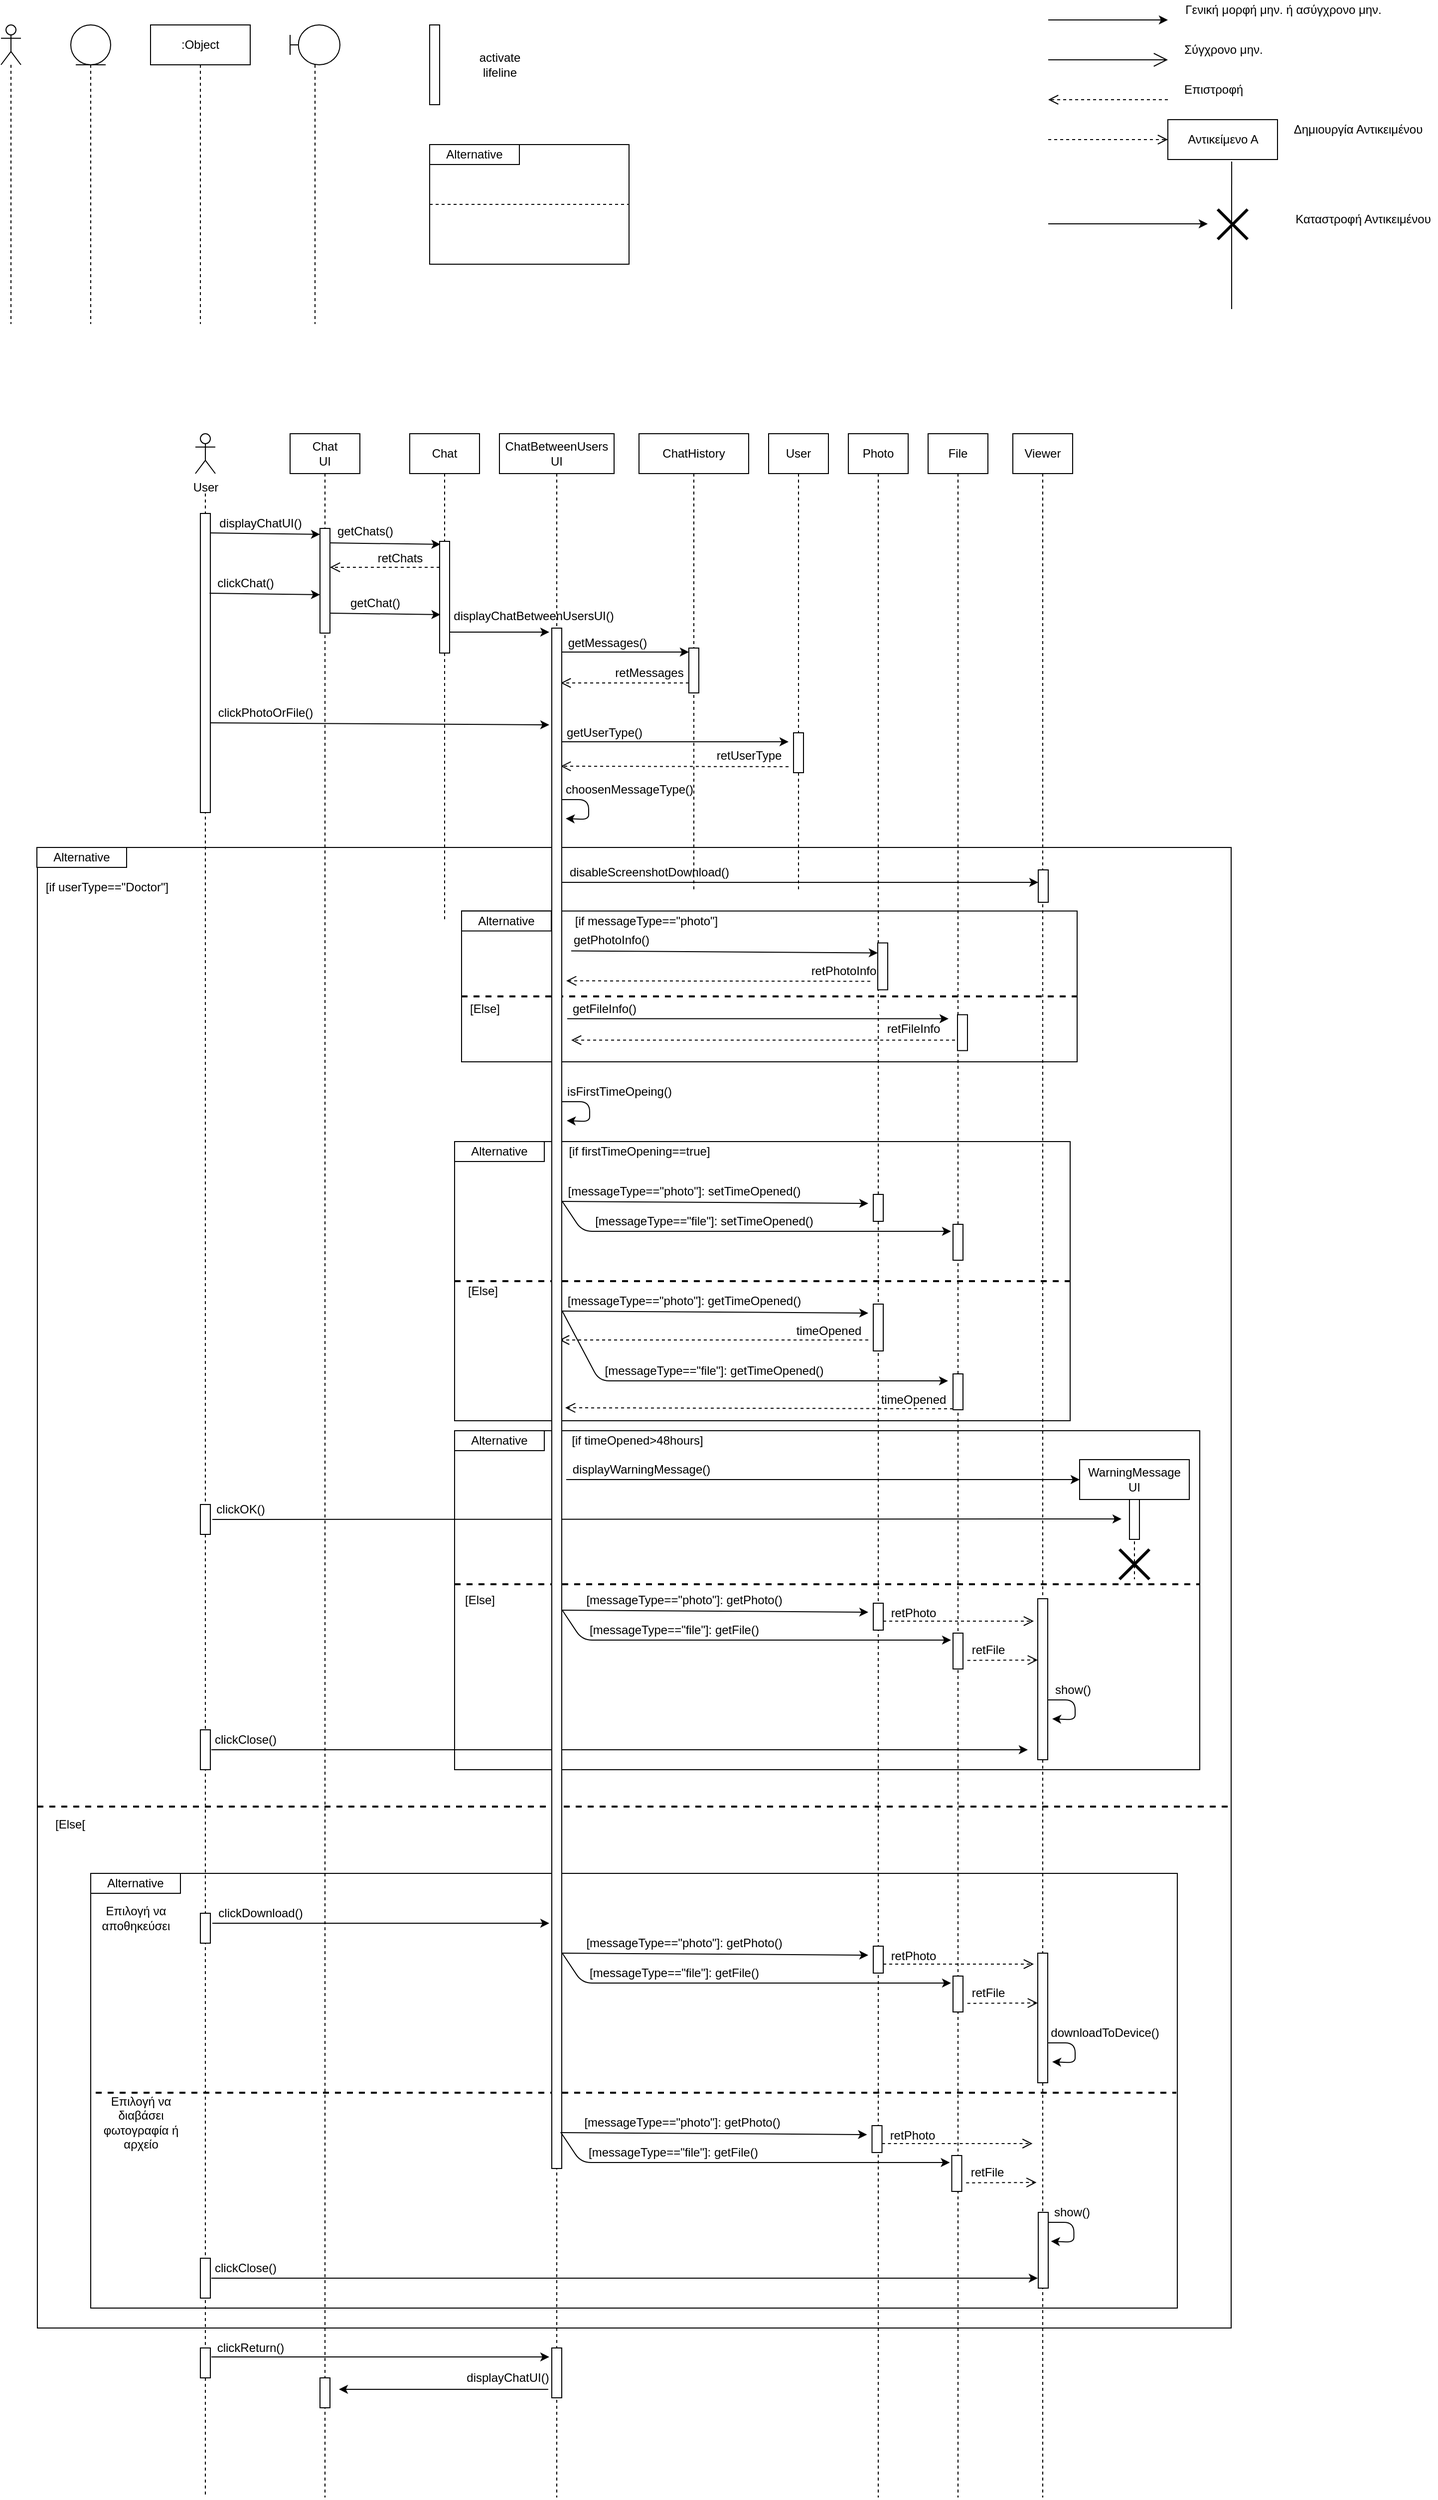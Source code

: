 <mxfile version="14.7.0" type="device"><diagram id="oEIhFgNjH7KnF-jAzQZn" name="Page-1"><mxGraphModel dx="2310" dy="829" grid="1" gridSize="10" guides="1" tooltips="1" connect="1" arrows="1" fold="1" page="1" pageScale="1" pageWidth="827" pageHeight="1169" math="0" shadow="0"><root><mxCell id="0"/><mxCell id="1" parent="0"/><mxCell id="8OhiJWUZWZIE6-vls2p4-146" value="" style="rounded=0;whiteSpace=wrap;html=1;" vertex="1" parent="1"><mxGeometry x="-23.5" y="865" width="1197.5" height="1485" as="geometry"/></mxCell><mxCell id="8OhiJWUZWZIE6-vls2p4-183" value="" style="rounded=0;whiteSpace=wrap;html=1;" vertex="1" parent="1"><mxGeometry x="30" y="1894" width="1090" height="436" as="geometry"/></mxCell><mxCell id="8OhiJWUZWZIE6-vls2p4-184" value="Alternative" style="rounded=0;whiteSpace=wrap;html=1;" vertex="1" parent="1"><mxGeometry x="30" y="1894" width="90" height="20" as="geometry"/></mxCell><mxCell id="8OhiJWUZWZIE6-vls2p4-185" value="" style="endArrow=none;dashed=1;html=1;exitX=0;exitY=0.5;exitDx=0;exitDy=0;strokeWidth=2;" edge="1" parent="1"><mxGeometry width="50" height="50" relative="1" as="geometry"><mxPoint x="35" y="2114" as="sourcePoint"/><mxPoint x="1119" y="2114" as="targetPoint"/></mxGeometry></mxCell><mxCell id="8OhiJWUZWZIE6-vls2p4-147" value="Alternative" style="rounded=0;whiteSpace=wrap;html=1;" vertex="1" parent="1"><mxGeometry x="-24" y="865" width="90" height="20" as="geometry"/></mxCell><mxCell id="8OhiJWUZWZIE6-vls2p4-148" value="" style="endArrow=none;dashed=1;html=1;exitX=0;exitY=0.5;exitDx=0;exitDy=0;entryX=1;entryY=0.5;entryDx=0;entryDy=0;strokeWidth=2;" edge="1" parent="1"><mxGeometry width="50" height="50" relative="1" as="geometry"><mxPoint x="-23.5" y="1827" as="sourcePoint"/><mxPoint x="1174" y="1827" as="targetPoint"/></mxGeometry></mxCell><mxCell id="8OhiJWUZWZIE6-vls2p4-108" value="" style="rounded=0;whiteSpace=wrap;html=1;" vertex="1" parent="1"><mxGeometry x="395" y="1450" width="747.5" height="340" as="geometry"/></mxCell><mxCell id="8OhiJWUZWZIE6-vls2p4-109" value="Alternative" style="rounded=0;whiteSpace=wrap;html=1;" vertex="1" parent="1"><mxGeometry x="395" y="1450" width="90" height="20" as="geometry"/></mxCell><mxCell id="8OhiJWUZWZIE6-vls2p4-110" value="" style="endArrow=none;dashed=1;html=1;exitX=0;exitY=0.5;exitDx=0;exitDy=0;entryX=1;entryY=0.5;entryDx=0;entryDy=0;strokeWidth=2;" edge="1" parent="1"><mxGeometry width="50" height="50" relative="1" as="geometry"><mxPoint x="395" y="1604" as="sourcePoint"/><mxPoint x="1142.5" y="1604" as="targetPoint"/></mxGeometry></mxCell><mxCell id="8OhiJWUZWZIE6-vls2p4-83" value="" style="rounded=0;whiteSpace=wrap;html=1;" vertex="1" parent="1"><mxGeometry x="395" y="1160" width="617.5" height="280" as="geometry"/></mxCell><mxCell id="8OhiJWUZWZIE6-vls2p4-84" value="Alternative" style="rounded=0;whiteSpace=wrap;html=1;" vertex="1" parent="1"><mxGeometry x="395" y="1160" width="90" height="20" as="geometry"/></mxCell><mxCell id="8OhiJWUZWZIE6-vls2p4-85" value="" style="endArrow=none;dashed=1;html=1;exitX=0;exitY=0.5;exitDx=0;exitDy=0;entryX=1;entryY=0.5;entryDx=0;entryDy=0;strokeWidth=2;" edge="1" parent="1" source="8OhiJWUZWZIE6-vls2p4-83" target="8OhiJWUZWZIE6-vls2p4-83"><mxGeometry width="50" height="50" relative="1" as="geometry"><mxPoint x="305" y="1200" as="sourcePoint"/><mxPoint x="355" y="1150" as="targetPoint"/></mxGeometry></mxCell><mxCell id="8OhiJWUZWZIE6-vls2p4-60" value="" style="rounded=0;whiteSpace=wrap;html=1;" vertex="1" parent="1"><mxGeometry x="402" y="928.75" width="617.5" height="151.25" as="geometry"/></mxCell><mxCell id="8OhiJWUZWZIE6-vls2p4-61" value="Alternative" style="rounded=0;whiteSpace=wrap;html=1;" vertex="1" parent="1"><mxGeometry x="402" y="928.75" width="90" height="20" as="geometry"/></mxCell><mxCell id="LCN4esUDgM0RxM2IpIkA-10" value="" style="endArrow=classic;html=1;" parent="1" edge="1"><mxGeometry width="50" height="50" relative="1" as="geometry"><mxPoint x="990.5" y="35" as="sourcePoint"/><mxPoint x="1110.5" y="35" as="targetPoint"/></mxGeometry></mxCell><mxCell id="LCN4esUDgM0RxM2IpIkA-11" value="Γενική μορφή μην. ή ασύγχρονο μην." style="text;html=1;align=center;verticalAlign=middle;resizable=0;points=[];autosize=1;strokeColor=none;" parent="1" vertex="1"><mxGeometry x="1120.5" y="15" width="210" height="20" as="geometry"/></mxCell><mxCell id="LCN4esUDgM0RxM2IpIkA-12" value="" style="endArrow=open;endFill=1;endSize=12;html=1;" parent="1" edge="1"><mxGeometry width="160" relative="1" as="geometry"><mxPoint x="990.5" y="75" as="sourcePoint"/><mxPoint x="1110.5" y="75" as="targetPoint"/></mxGeometry></mxCell><mxCell id="LCN4esUDgM0RxM2IpIkA-13" value="Σύγχρονο μην." style="text;html=1;align=center;verticalAlign=middle;resizable=0;points=[];autosize=1;strokeColor=none;" parent="1" vertex="1"><mxGeometry x="1120.5" y="55" width="90" height="20" as="geometry"/></mxCell><mxCell id="LCN4esUDgM0RxM2IpIkA-15" value="" style="html=1;verticalAlign=bottom;endArrow=open;dashed=1;endSize=8;" parent="1" edge="1"><mxGeometry relative="1" as="geometry"><mxPoint x="1110.5" y="115" as="sourcePoint"/><mxPoint x="990.5" y="115" as="targetPoint"/></mxGeometry></mxCell><mxCell id="LCN4esUDgM0RxM2IpIkA-16" value="Επιστροφή" style="text;html=1;align=center;verticalAlign=middle;resizable=0;points=[];autosize=1;strokeColor=none;" parent="1" vertex="1"><mxGeometry x="1120.5" y="95" width="70" height="20" as="geometry"/></mxCell><mxCell id="LCN4esUDgM0RxM2IpIkA-17" value="" style="html=1;verticalAlign=bottom;endArrow=open;dashed=1;endSize=8;" parent="1" edge="1"><mxGeometry relative="1" as="geometry"><mxPoint x="990.5" y="155" as="sourcePoint"/><mxPoint x="1110.5" y="155" as="targetPoint"/></mxGeometry></mxCell><mxCell id="LCN4esUDgM0RxM2IpIkA-18" value="Αντικείμενο Α" style="rounded=0;whiteSpace=wrap;html=1;" parent="1" vertex="1"><mxGeometry x="1110.5" y="135" width="110" height="40" as="geometry"/></mxCell><mxCell id="LCN4esUDgM0RxM2IpIkA-19" value="Δημιουργία Αντικειμένου" style="text;html=1;align=center;verticalAlign=middle;resizable=0;points=[];autosize=1;strokeColor=none;" parent="1" vertex="1"><mxGeometry x="1230.5" y="135" width="140" height="20" as="geometry"/></mxCell><mxCell id="LCN4esUDgM0RxM2IpIkA-20" value=":Object" style="shape=umlLifeline;perimeter=lifelinePerimeter;whiteSpace=wrap;html=1;container=1;collapsible=0;recursiveResize=0;outlineConnect=0;" parent="1" vertex="1"><mxGeometry x="90" y="40" width="100" height="300" as="geometry"/></mxCell><mxCell id="LCN4esUDgM0RxM2IpIkA-25" value="" style="shape=umlLifeline;participant=umlActor;perimeter=lifelinePerimeter;whiteSpace=wrap;html=1;container=1;collapsible=0;recursiveResize=0;verticalAlign=top;spacingTop=36;outlineConnect=0;" parent="1" vertex="1"><mxGeometry x="-60" y="40" width="20" height="300" as="geometry"/></mxCell><mxCell id="LCN4esUDgM0RxM2IpIkA-26" value="" style="shape=umlLifeline;participant=umlEntity;perimeter=lifelinePerimeter;whiteSpace=wrap;html=1;container=1;collapsible=0;recursiveResize=0;verticalAlign=top;spacingTop=36;outlineConnect=0;" parent="1" vertex="1"><mxGeometry x="10" y="40" width="40" height="300" as="geometry"/></mxCell><mxCell id="LCN4esUDgM0RxM2IpIkA-27" value="" style="shape=umlLifeline;participant=umlBoundary;perimeter=lifelinePerimeter;whiteSpace=wrap;html=1;container=1;collapsible=0;recursiveResize=0;verticalAlign=top;spacingTop=36;outlineConnect=0;" parent="1" vertex="1"><mxGeometry x="230" y="40" width="50" height="300" as="geometry"/></mxCell><mxCell id="LCN4esUDgM0RxM2IpIkA-28" value="" style="html=1;points=[];perimeter=orthogonalPerimeter;" parent="1" vertex="1"><mxGeometry x="370" y="40" width="10" height="80" as="geometry"/></mxCell><mxCell id="LCN4esUDgM0RxM2IpIkA-29" value="activate&lt;br&gt;lifeline" style="text;html=1;align=center;verticalAlign=middle;resizable=0;points=[];autosize=1;strokeColor=none;" parent="1" vertex="1"><mxGeometry x="410" y="65" width="60" height="30" as="geometry"/></mxCell><mxCell id="LCN4esUDgM0RxM2IpIkA-30" value="" style="shape=umlDestroy;whiteSpace=wrap;html=1;strokeWidth=3;" parent="1" vertex="1"><mxGeometry x="1160.5" y="225" width="30" height="30" as="geometry"/></mxCell><mxCell id="LCN4esUDgM0RxM2IpIkA-31" value="" style="endArrow=classic;html=1;" parent="1" edge="1"><mxGeometry width="50" height="50" relative="1" as="geometry"><mxPoint x="990.5" y="239.5" as="sourcePoint"/><mxPoint x="1150.5" y="239.5" as="targetPoint"/></mxGeometry></mxCell><mxCell id="LCN4esUDgM0RxM2IpIkA-32" value="" style="endArrow=none;html=1;exitX=0.582;exitY=1.05;exitDx=0;exitDy=0;exitPerimeter=0;" parent="1" source="LCN4esUDgM0RxM2IpIkA-18" edge="1"><mxGeometry width="50" height="50" relative="1" as="geometry"><mxPoint x="1300.5" y="105" as="sourcePoint"/><mxPoint x="1174.5" y="325" as="targetPoint"/></mxGeometry></mxCell><mxCell id="LCN4esUDgM0RxM2IpIkA-33" value="Καταστροφή Αντικειμένου" style="text;html=1;align=center;verticalAlign=middle;resizable=0;points=[];autosize=1;strokeColor=none;" parent="1" vertex="1"><mxGeometry x="1230.5" y="225" width="150" height="20" as="geometry"/></mxCell><mxCell id="LCN4esUDgM0RxM2IpIkA-35" value="" style="rounded=0;whiteSpace=wrap;html=1;" parent="1" vertex="1"><mxGeometry x="370" y="160" width="200" height="120" as="geometry"/></mxCell><mxCell id="LCN4esUDgM0RxM2IpIkA-36" value="Alternative" style="rounded=0;whiteSpace=wrap;html=1;" parent="1" vertex="1"><mxGeometry x="370" y="160" width="90" height="20" as="geometry"/></mxCell><mxCell id="LCN4esUDgM0RxM2IpIkA-37" value="" style="endArrow=none;dashed=1;html=1;exitX=0;exitY=0.5;exitDx=0;exitDy=0;entryX=1;entryY=0.5;entryDx=0;entryDy=0;" parent="1" source="LCN4esUDgM0RxM2IpIkA-35" target="LCN4esUDgM0RxM2IpIkA-35" edge="1"><mxGeometry width="50" height="50" relative="1" as="geometry"><mxPoint x="280" y="200" as="sourcePoint"/><mxPoint x="330" y="150" as="targetPoint"/></mxGeometry></mxCell><mxCell id="8OhiJWUZWZIE6-vls2p4-1" value="User" style="shape=umlActor;verticalLabelPosition=bottom;verticalAlign=top;html=1;outlineConnect=0;" vertex="1" parent="1"><mxGeometry x="135" y="450" width="20" height="40" as="geometry"/></mxCell><mxCell id="8OhiJWUZWZIE6-vls2p4-4" value="" style="edgeStyle=orthogonalEdgeStyle;rounded=0;orthogonalLoop=1;jettySize=auto;html=1;dashed=1;endArrow=none;endFill=0;" edge="1" parent="1"><mxGeometry relative="1" as="geometry"><mxPoint x="145" y="2520" as="targetPoint"/><mxPoint x="145" y="510" as="sourcePoint"/></mxGeometry></mxCell><mxCell id="8OhiJWUZWZIE6-vls2p4-9" value="" style="endArrow=classic;html=1;" edge="1" parent="1"><mxGeometry width="50" height="50" relative="1" as="geometry"><mxPoint x="149.19" y="549.5" as="sourcePoint"/><mxPoint x="260" y="551" as="targetPoint"/></mxGeometry></mxCell><mxCell id="8OhiJWUZWZIE6-vls2p4-11" value="Chat" style="shape=umlLifeline;perimeter=lifelinePerimeter;whiteSpace=wrap;html=1;container=1;collapsible=0;recursiveResize=0;outlineConnect=0;" vertex="1" parent="1"><mxGeometry x="350" y="450" width="70" height="490" as="geometry"/></mxCell><mxCell id="8OhiJWUZWZIE6-vls2p4-12" value="Chat&lt;br&gt;UI" style="shape=umlLifeline;perimeter=lifelinePerimeter;whiteSpace=wrap;html=1;container=1;collapsible=0;recursiveResize=0;outlineConnect=0;" vertex="1" parent="1"><mxGeometry x="230" y="450" width="70" height="2070" as="geometry"/></mxCell><mxCell id="8OhiJWUZWZIE6-vls2p4-14" value="ChatBetweenUsers&lt;br&gt;UI" style="shape=umlLifeline;perimeter=lifelinePerimeter;whiteSpace=wrap;html=1;container=1;collapsible=0;recursiveResize=0;outlineConnect=0;" vertex="1" parent="1"><mxGeometry x="440" y="450" width="115" height="2070" as="geometry"/></mxCell><mxCell id="8OhiJWUZWZIE6-vls2p4-15" value="displayChatUI()" style="text;html=1;align=center;verticalAlign=middle;resizable=0;points=[];autosize=1;strokeColor=none;" vertex="1" parent="1"><mxGeometry x="150" y="530" width="100" height="20" as="geometry"/></mxCell><mxCell id="8OhiJWUZWZIE6-vls2p4-16" value="" style="html=1;points=[];perimeter=orthogonalPerimeter;" vertex="1" parent="1"><mxGeometry x="140" y="530" width="10" height="300" as="geometry"/></mxCell><mxCell id="8OhiJWUZWZIE6-vls2p4-17" value="" style="html=1;points=[];perimeter=orthogonalPerimeter;" vertex="1" parent="1"><mxGeometry x="260" y="545" width="10" height="105" as="geometry"/></mxCell><mxCell id="8OhiJWUZWZIE6-vls2p4-19" value="" style="endArrow=classic;html=1;" edge="1" parent="1"><mxGeometry width="50" height="50" relative="1" as="geometry"><mxPoint x="270.0" y="559.5" as="sourcePoint"/><mxPoint x="380.81" y="561" as="targetPoint"/></mxGeometry></mxCell><mxCell id="8OhiJWUZWZIE6-vls2p4-20" value="" style="html=1;points=[];perimeter=orthogonalPerimeter;" vertex="1" parent="1"><mxGeometry x="380" y="558" width="10" height="112" as="geometry"/></mxCell><mxCell id="8OhiJWUZWZIE6-vls2p4-21" value="getChats()" style="text;html=1;align=center;verticalAlign=middle;resizable=0;points=[];autosize=1;strokeColor=none;" vertex="1" parent="1"><mxGeometry x="270" y="538" width="70" height="20" as="geometry"/></mxCell><mxCell id="8OhiJWUZWZIE6-vls2p4-22" value="" style="html=1;verticalAlign=bottom;endArrow=open;dashed=1;endSize=8;" edge="1" parent="1"><mxGeometry relative="1" as="geometry"><mxPoint x="380" y="584" as="sourcePoint"/><mxPoint x="270" y="584" as="targetPoint"/></mxGeometry></mxCell><mxCell id="8OhiJWUZWZIE6-vls2p4-23" value="retChats" style="text;html=1;align=center;verticalAlign=middle;resizable=0;points=[];autosize=1;strokeColor=none;" vertex="1" parent="1"><mxGeometry x="310" y="565" width="60" height="20" as="geometry"/></mxCell><mxCell id="8OhiJWUZWZIE6-vls2p4-24" value="" style="endArrow=classic;html=1;" edge="1" parent="1"><mxGeometry width="50" height="50" relative="1" as="geometry"><mxPoint x="149.19" y="610" as="sourcePoint"/><mxPoint x="260" y="611.5" as="targetPoint"/></mxGeometry></mxCell><mxCell id="8OhiJWUZWZIE6-vls2p4-25" value="clickChat()" style="text;html=1;align=center;verticalAlign=middle;resizable=0;points=[];autosize=1;strokeColor=none;" vertex="1" parent="1"><mxGeometry x="150" y="590" width="70" height="20" as="geometry"/></mxCell><mxCell id="8OhiJWUZWZIE6-vls2p4-26" value="ChatHistory" style="shape=umlLifeline;perimeter=lifelinePerimeter;whiteSpace=wrap;html=1;container=1;collapsible=0;recursiveResize=0;outlineConnect=0;" vertex="1" parent="1"><mxGeometry x="580" y="450" width="110" height="460" as="geometry"/></mxCell><mxCell id="8OhiJWUZWZIE6-vls2p4-29" value="" style="endArrow=classic;html=1;" edge="1" parent="1"><mxGeometry width="50" height="50" relative="1" as="geometry"><mxPoint x="390" y="649" as="sourcePoint"/><mxPoint x="490" y="649" as="targetPoint"/></mxGeometry></mxCell><mxCell id="8OhiJWUZWZIE6-vls2p4-30" value="" style="endArrow=classic;html=1;" edge="1" parent="1"><mxGeometry width="50" height="50" relative="1" as="geometry"><mxPoint x="270.0" y="630" as="sourcePoint"/><mxPoint x="380.81" y="631.5" as="targetPoint"/></mxGeometry></mxCell><mxCell id="8OhiJWUZWZIE6-vls2p4-31" value="getChat()" style="text;html=1;align=center;verticalAlign=middle;resizable=0;points=[];autosize=1;strokeColor=none;" vertex="1" parent="1"><mxGeometry x="280" y="610" width="70" height="20" as="geometry"/></mxCell><mxCell id="8OhiJWUZWZIE6-vls2p4-32" value="displayChatBetweenUsersUI()" style="text;html=1;align=center;verticalAlign=middle;resizable=0;points=[];autosize=1;strokeColor=none;" vertex="1" parent="1"><mxGeometry x="384" y="623" width="180" height="20" as="geometry"/></mxCell><mxCell id="8OhiJWUZWZIE6-vls2p4-33" value="" style="html=1;points=[];perimeter=orthogonalPerimeter;" vertex="1" parent="1"><mxGeometry x="630" y="665" width="10" height="45" as="geometry"/></mxCell><mxCell id="8OhiJWUZWZIE6-vls2p4-34" value="" style="endArrow=classic;html=1;" edge="1" parent="1"><mxGeometry width="50" height="50" relative="1" as="geometry"><mxPoint x="502.5" y="669" as="sourcePoint"/><mxPoint x="630" y="669" as="targetPoint"/></mxGeometry></mxCell><mxCell id="8OhiJWUZWZIE6-vls2p4-35" value="getMessages()" style="text;html=1;align=center;verticalAlign=middle;resizable=0;points=[];autosize=1;strokeColor=none;" vertex="1" parent="1"><mxGeometry x="502.5" y="650" width="90" height="20" as="geometry"/></mxCell><mxCell id="8OhiJWUZWZIE6-vls2p4-36" value="" style="html=1;verticalAlign=bottom;endArrow=open;dashed=1;endSize=8;" edge="1" parent="1"><mxGeometry relative="1" as="geometry"><mxPoint x="630" y="700" as="sourcePoint"/><mxPoint x="501.5" y="700" as="targetPoint"/></mxGeometry></mxCell><mxCell id="8OhiJWUZWZIE6-vls2p4-37" value="retMessages" style="text;html=1;align=center;verticalAlign=middle;resizable=0;points=[];autosize=1;strokeColor=none;" vertex="1" parent="1"><mxGeometry x="550" y="680" width="80" height="20" as="geometry"/></mxCell><mxCell id="8OhiJWUZWZIE6-vls2p4-38" value="" style="endArrow=classic;html=1;" edge="1" parent="1"><mxGeometry width="50" height="50" relative="1" as="geometry"><mxPoint x="150.0" y="740" as="sourcePoint"/><mxPoint x="490" y="742" as="targetPoint"/></mxGeometry></mxCell><mxCell id="8OhiJWUZWZIE6-vls2p4-39" value="clickPhotoOrFile()" style="text;html=1;align=center;verticalAlign=middle;resizable=0;points=[];autosize=1;strokeColor=none;" vertex="1" parent="1"><mxGeometry x="150" y="720" width="110" height="20" as="geometry"/></mxCell><mxCell id="8OhiJWUZWZIE6-vls2p4-40" value="User" style="shape=umlLifeline;perimeter=lifelinePerimeter;whiteSpace=wrap;html=1;container=1;collapsible=0;recursiveResize=0;outlineConnect=0;" vertex="1" parent="1"><mxGeometry x="710" y="450" width="60" height="460" as="geometry"/></mxCell><mxCell id="8OhiJWUZWZIE6-vls2p4-41" value="Photo" style="shape=umlLifeline;perimeter=lifelinePerimeter;whiteSpace=wrap;html=1;container=1;collapsible=0;recursiveResize=0;outlineConnect=0;" vertex="1" parent="1"><mxGeometry x="790" y="450" width="60" height="2070" as="geometry"/></mxCell><mxCell id="8OhiJWUZWZIE6-vls2p4-88" value="" style="html=1;points=[];perimeter=orthogonalPerimeter;" vertex="1" parent="8OhiJWUZWZIE6-vls2p4-41"><mxGeometry x="25" y="763" width="10" height="27" as="geometry"/></mxCell><mxCell id="8OhiJWUZWZIE6-vls2p4-42" value="File" style="shape=umlLifeline;perimeter=lifelinePerimeter;whiteSpace=wrap;html=1;container=1;collapsible=0;recursiveResize=0;outlineConnect=0;" vertex="1" parent="1"><mxGeometry x="870" y="450" width="60" height="2070" as="geometry"/></mxCell><mxCell id="8OhiJWUZWZIE6-vls2p4-43" value="" style="endArrow=classic;html=1;" edge="1" parent="1"><mxGeometry width="50" height="50" relative="1" as="geometry"><mxPoint x="502" y="817" as="sourcePoint"/><mxPoint x="506.5" y="836" as="targetPoint"/><Array as="points"><mxPoint x="529.5" y="817"/><mxPoint x="529.5" y="837"/></Array></mxGeometry></mxCell><mxCell id="8OhiJWUZWZIE6-vls2p4-44" value="choosenMessageType()" style="text;html=1;align=center;verticalAlign=middle;resizable=0;points=[];autosize=1;strokeColor=none;" vertex="1" parent="1"><mxGeometry x="499.5" y="797" width="140" height="20" as="geometry"/></mxCell><mxCell id="8OhiJWUZWZIE6-vls2p4-45" value="Viewer" style="shape=umlLifeline;perimeter=lifelinePerimeter;whiteSpace=wrap;html=1;container=1;collapsible=0;recursiveResize=0;outlineConnect=0;" vertex="1" parent="1"><mxGeometry x="955" y="450" width="60" height="2070" as="geometry"/></mxCell><mxCell id="8OhiJWUZWZIE6-vls2p4-46" value="" style="endArrow=classic;html=1;" edge="1" parent="1"><mxGeometry width="50" height="50" relative="1" as="geometry"><mxPoint x="512" y="968.75" as="sourcePoint"/><mxPoint x="819.5" y="970.75" as="targetPoint"/></mxGeometry></mxCell><mxCell id="8OhiJWUZWZIE6-vls2p4-48" value="" style="html=1;points=[];perimeter=orthogonalPerimeter;" vertex="1" parent="1"><mxGeometry x="819.5" y="960.75" width="10" height="47" as="geometry"/></mxCell><mxCell id="8OhiJWUZWZIE6-vls2p4-49" value="[if messageType==&quot;photo&quot;]" style="text;html=1;align=center;verticalAlign=middle;resizable=0;points=[];autosize=1;strokeColor=none;" vertex="1" parent="1"><mxGeometry x="507" y="928.75" width="160" height="20" as="geometry"/></mxCell><mxCell id="8OhiJWUZWZIE6-vls2p4-50" value="" style="html=1;points=[];perimeter=orthogonalPerimeter;" vertex="1" parent="1"><mxGeometry x="899.5" y="1032.75" width="10" height="36" as="geometry"/></mxCell><mxCell id="8OhiJWUZWZIE6-vls2p4-52" value="getUserType()" style="text;html=1;align=center;verticalAlign=middle;resizable=0;points=[];autosize=1;strokeColor=none;" vertex="1" parent="1"><mxGeometry x="499.5" y="740" width="90" height="20" as="geometry"/></mxCell><mxCell id="8OhiJWUZWZIE6-vls2p4-53" value="" style="endArrow=classic;html=1;" edge="1" parent="1"><mxGeometry width="50" height="50" relative="1" as="geometry"><mxPoint x="503" y="759" as="sourcePoint"/><mxPoint x="730" y="759" as="targetPoint"/></mxGeometry></mxCell><mxCell id="8OhiJWUZWZIE6-vls2p4-54" value="" style="html=1;points=[];perimeter=orthogonalPerimeter;" vertex="1" parent="1"><mxGeometry x="735" y="750" width="10" height="40" as="geometry"/></mxCell><mxCell id="8OhiJWUZWZIE6-vls2p4-55" value="" style="html=1;verticalAlign=bottom;endArrow=open;dashed=1;endSize=8;" edge="1" parent="1"><mxGeometry relative="1" as="geometry"><mxPoint x="730" y="784" as="sourcePoint"/><mxPoint x="501.5" y="783.5" as="targetPoint"/></mxGeometry></mxCell><mxCell id="8OhiJWUZWZIE6-vls2p4-56" value="retUserType" style="text;html=1;align=center;verticalAlign=middle;resizable=0;points=[];autosize=1;strokeColor=none;" vertex="1" parent="1"><mxGeometry x="650" y="762.5" width="80" height="20" as="geometry"/></mxCell><mxCell id="8OhiJWUZWZIE6-vls2p4-58" value="[if userType==&quot;Doctor&quot;]" style="text;html=1;align=center;verticalAlign=middle;resizable=0;points=[];autosize=1;strokeColor=none;" vertex="1" parent="1"><mxGeometry x="-24" y="895" width="140" height="20" as="geometry"/></mxCell><mxCell id="8OhiJWUZWZIE6-vls2p4-63" value="getPhotoInfo()" style="text;html=1;align=center;verticalAlign=middle;resizable=0;points=[];autosize=1;strokeColor=none;" vertex="1" parent="1"><mxGeometry x="507" y="947.5" width="90" height="20" as="geometry"/></mxCell><mxCell id="8OhiJWUZWZIE6-vls2p4-64" value="[Else]" style="text;html=1;align=center;verticalAlign=middle;resizable=0;points=[];autosize=1;strokeColor=none;" vertex="1" parent="1"><mxGeometry x="399.5" y="1016.75" width="50" height="20" as="geometry"/></mxCell><mxCell id="8OhiJWUZWZIE6-vls2p4-65" value="" style="endArrow=classic;html=1;" edge="1" parent="1"><mxGeometry width="50" height="50" relative="1" as="geometry"><mxPoint x="508" y="1036.75" as="sourcePoint"/><mxPoint x="890.5" y="1036.75" as="targetPoint"/></mxGeometry></mxCell><mxCell id="8OhiJWUZWZIE6-vls2p4-66" value="getFileInfo()" style="text;html=1;align=center;verticalAlign=middle;resizable=0;points=[];autosize=1;strokeColor=none;" vertex="1" parent="1"><mxGeometry x="505" y="1016.75" width="80" height="20" as="geometry"/></mxCell><mxCell id="8OhiJWUZWZIE6-vls2p4-67" value="" style="html=1;points=[];perimeter=orthogonalPerimeter;" vertex="1" parent="1"><mxGeometry x="980.5" y="887.5" width="10" height="32.5" as="geometry"/></mxCell><mxCell id="8OhiJWUZWZIE6-vls2p4-68" value="" style="endArrow=classic;html=1;" edge="1" parent="1"><mxGeometry width="50" height="50" relative="1" as="geometry"><mxPoint x="503" y="900" as="sourcePoint"/><mxPoint x="980.5" y="900" as="targetPoint"/></mxGeometry></mxCell><mxCell id="8OhiJWUZWZIE6-vls2p4-69" value="disableScreenshotDownload()" style="text;html=1;align=center;verticalAlign=middle;resizable=0;points=[];autosize=1;strokeColor=none;" vertex="1" parent="1"><mxGeometry x="500" y="880" width="180" height="20" as="geometry"/></mxCell><mxCell id="8OhiJWUZWZIE6-vls2p4-74" value="" style="html=1;verticalAlign=bottom;endArrow=open;dashed=1;endSize=8;" edge="1" parent="1"><mxGeometry relative="1" as="geometry"><mxPoint x="897" y="1058.25" as="sourcePoint"/><mxPoint x="512" y="1058.25" as="targetPoint"/></mxGeometry></mxCell><mxCell id="8OhiJWUZWZIE6-vls2p4-75" value="" style="endArrow=classic;html=1;" edge="1" parent="1"><mxGeometry width="50" height="50" relative="1" as="geometry"><mxPoint x="990" y="1720" as="sourcePoint"/><mxPoint x="994.5" y="1739" as="targetPoint"/><Array as="points"><mxPoint x="1017.5" y="1720"/><mxPoint x="1017.5" y="1740"/></Array></mxGeometry></mxCell><mxCell id="8OhiJWUZWZIE6-vls2p4-76" value="show()" style="text;html=1;align=center;verticalAlign=middle;resizable=0;points=[];autosize=1;strokeColor=none;" vertex="1" parent="1"><mxGeometry x="990" y="1700" width="50" height="20" as="geometry"/></mxCell><mxCell id="8OhiJWUZWZIE6-vls2p4-62" value="" style="endArrow=none;dashed=1;html=1;exitX=0;exitY=0.5;exitDx=0;exitDy=0;entryX=1;entryY=0.5;entryDx=0;entryDy=0;strokeWidth=2;" edge="1" parent="1"><mxGeometry width="50" height="50" relative="1" as="geometry"><mxPoint x="402" y="1014.375" as="sourcePoint"/><mxPoint x="1019.5" y="1014.375" as="targetPoint"/></mxGeometry></mxCell><mxCell id="8OhiJWUZWZIE6-vls2p4-78" value="" style="html=1;verticalAlign=bottom;endArrow=open;dashed=1;endSize=8;" edge="1" parent="1"><mxGeometry relative="1" as="geometry"><mxPoint x="812" y="999.25" as="sourcePoint"/><mxPoint x="507" y="998.75" as="targetPoint"/></mxGeometry></mxCell><mxCell id="8OhiJWUZWZIE6-vls2p4-79" value="retPhotoInfo" style="text;html=1;align=center;verticalAlign=middle;resizable=0;points=[];autosize=1;strokeColor=none;" vertex="1" parent="1"><mxGeometry x="744.5" y="978.75" width="80" height="20" as="geometry"/></mxCell><mxCell id="8OhiJWUZWZIE6-vls2p4-80" value="" style="endArrow=classic;html=1;" edge="1" parent="1"><mxGeometry width="50" height="50" relative="1" as="geometry"><mxPoint x="503" y="1120" as="sourcePoint"/><mxPoint x="507.5" y="1139" as="targetPoint"/><Array as="points"><mxPoint x="530.5" y="1120"/><mxPoint x="530.5" y="1140"/></Array></mxGeometry></mxCell><mxCell id="8OhiJWUZWZIE6-vls2p4-81" value="isFirstTimeOpeing()" style="text;html=1;align=center;verticalAlign=middle;resizable=0;points=[];autosize=1;strokeColor=none;" vertex="1" parent="1"><mxGeometry x="499.5" y="1100" width="120" height="20" as="geometry"/></mxCell><mxCell id="8OhiJWUZWZIE6-vls2p4-82" value="retFileInfo" style="text;html=1;align=center;verticalAlign=middle;resizable=0;points=[];autosize=1;strokeColor=none;" vertex="1" parent="1"><mxGeometry x="819.5" y="1036.75" width="70" height="20" as="geometry"/></mxCell><mxCell id="8OhiJWUZWZIE6-vls2p4-86" value="[if firstTimeOpening==true]" style="text;html=1;align=center;verticalAlign=middle;resizable=0;points=[];autosize=1;strokeColor=none;" vertex="1" parent="1"><mxGeometry x="500" y="1160" width="160" height="20" as="geometry"/></mxCell><mxCell id="8OhiJWUZWZIE6-vls2p4-87" value="" style="endArrow=classic;html=1;" edge="1" parent="1"><mxGeometry width="50" height="50" relative="1" as="geometry"><mxPoint x="502.5" y="1220" as="sourcePoint"/><mxPoint x="810" y="1222" as="targetPoint"/></mxGeometry></mxCell><mxCell id="8OhiJWUZWZIE6-vls2p4-89" value="[messageType==&quot;photo&quot;]: setTimeOpened()" style="text;html=1;align=center;verticalAlign=middle;resizable=0;points=[];autosize=1;strokeColor=none;" vertex="1" parent="1"><mxGeometry x="499.5" y="1200" width="250" height="20" as="geometry"/></mxCell><mxCell id="8OhiJWUZWZIE6-vls2p4-91" value="" style="html=1;points=[];perimeter=orthogonalPerimeter;" vertex="1" parent="1"><mxGeometry x="895" y="1243" width="10" height="36" as="geometry"/></mxCell><mxCell id="8OhiJWUZWZIE6-vls2p4-92" value="" style="endArrow=classic;html=1;" edge="1" parent="1"><mxGeometry width="50" height="50" relative="1" as="geometry"><mxPoint x="503" y="1220" as="sourcePoint"/><mxPoint x="893" y="1250" as="targetPoint"/><Array as="points"><mxPoint x="523" y="1250"/></Array></mxGeometry></mxCell><mxCell id="8OhiJWUZWZIE6-vls2p4-93" value="[messageType==&quot;file&quot;]: setTimeOpened()" style="text;html=1;align=center;verticalAlign=middle;resizable=0;points=[];autosize=1;strokeColor=none;" vertex="1" parent="1"><mxGeometry x="530" y="1230" width="230" height="20" as="geometry"/></mxCell><mxCell id="8OhiJWUZWZIE6-vls2p4-94" value="[Else]" style="text;html=1;align=center;verticalAlign=middle;resizable=0;points=[];autosize=1;strokeColor=none;" vertex="1" parent="1"><mxGeometry x="397.5" y="1300" width="50" height="20" as="geometry"/></mxCell><mxCell id="8OhiJWUZWZIE6-vls2p4-95" value="" style="html=1;points=[];perimeter=orthogonalPerimeter;" vertex="1" parent="1"><mxGeometry x="815" y="1323" width="10" height="47" as="geometry"/></mxCell><mxCell id="8OhiJWUZWZIE6-vls2p4-96" value="" style="endArrow=classic;html=1;" edge="1" parent="1"><mxGeometry width="50" height="50" relative="1" as="geometry"><mxPoint x="502.5" y="1330" as="sourcePoint"/><mxPoint x="810" y="1332" as="targetPoint"/></mxGeometry></mxCell><mxCell id="8OhiJWUZWZIE6-vls2p4-97" value="[messageType==&quot;photo&quot;]: getTimeOpened()" style="text;html=1;align=center;verticalAlign=middle;resizable=0;points=[];autosize=1;strokeColor=none;" vertex="1" parent="1"><mxGeometry x="499.5" y="1310" width="250" height="20" as="geometry"/></mxCell><mxCell id="8OhiJWUZWZIE6-vls2p4-98" value="" style="html=1;points=[];perimeter=orthogonalPerimeter;" vertex="1" parent="1"><mxGeometry x="895" y="1393" width="10" height="36" as="geometry"/></mxCell><mxCell id="8OhiJWUZWZIE6-vls2p4-99" value="" style="endArrow=classic;html=1;" edge="1" parent="1"><mxGeometry width="50" height="50" relative="1" as="geometry"><mxPoint x="503" y="1330" as="sourcePoint"/><mxPoint x="890" y="1400" as="targetPoint"/><Array as="points"><mxPoint x="540" y="1400"/></Array></mxGeometry></mxCell><mxCell id="8OhiJWUZWZIE6-vls2p4-100" value="[messageType==&quot;file&quot;]: getTimeOpened()" style="text;html=1;align=center;verticalAlign=middle;resizable=0;points=[];autosize=1;strokeColor=none;" vertex="1" parent="1"><mxGeometry x="540" y="1380" width="230" height="20" as="geometry"/></mxCell><mxCell id="8OhiJWUZWZIE6-vls2p4-101" value="" style="html=1;verticalAlign=bottom;endArrow=open;dashed=1;endSize=8;" edge="1" parent="1"><mxGeometry relative="1" as="geometry"><mxPoint x="810" y="1359" as="sourcePoint"/><mxPoint x="500" y="1359" as="targetPoint"/></mxGeometry></mxCell><mxCell id="8OhiJWUZWZIE6-vls2p4-102" value="timeOpened" style="text;html=1;align=center;verticalAlign=middle;resizable=0;points=[];autosize=1;strokeColor=none;" vertex="1" parent="1"><mxGeometry x="730" y="1340" width="80" height="20" as="geometry"/></mxCell><mxCell id="8OhiJWUZWZIE6-vls2p4-103" value="" style="html=1;verticalAlign=bottom;endArrow=open;dashed=1;endSize=8;" edge="1" parent="1"><mxGeometry relative="1" as="geometry"><mxPoint x="895" y="1428" as="sourcePoint"/><mxPoint x="506" y="1427" as="targetPoint"/></mxGeometry></mxCell><mxCell id="8OhiJWUZWZIE6-vls2p4-104" value="timeOpened" style="text;html=1;align=center;verticalAlign=middle;resizable=0;points=[];autosize=1;strokeColor=none;" vertex="1" parent="1"><mxGeometry x="815" y="1409" width="80" height="20" as="geometry"/></mxCell><mxCell id="8OhiJWUZWZIE6-vls2p4-111" value="displayWarningMessage()" style="text;html=1;align=center;verticalAlign=middle;resizable=0;points=[];autosize=1;strokeColor=none;" vertex="1" parent="1"><mxGeometry x="507" y="1479" width="150" height="20" as="geometry"/></mxCell><mxCell id="8OhiJWUZWZIE6-vls2p4-113" value="WarningMessage&lt;br&gt;UI" style="shape=umlLifeline;perimeter=lifelinePerimeter;whiteSpace=wrap;html=1;container=1;collapsible=0;recursiveResize=0;outlineConnect=0;" vertex="1" parent="1"><mxGeometry x="1022" y="1479" width="110" height="120" as="geometry"/></mxCell><mxCell id="8OhiJWUZWZIE6-vls2p4-114" value="" style="html=1;points=[];perimeter=orthogonalPerimeter;" vertex="1" parent="1"><mxGeometry x="1072" y="1519" width="10" height="40" as="geometry"/></mxCell><mxCell id="8OhiJWUZWZIE6-vls2p4-115" value="" style="shape=umlDestroy;whiteSpace=wrap;html=1;strokeWidth=3;" vertex="1" parent="1"><mxGeometry x="1062" y="1569" width="30" height="30" as="geometry"/></mxCell><mxCell id="8OhiJWUZWZIE6-vls2p4-116" value="" style="endArrow=classic;html=1;" edge="1" parent="1"><mxGeometry width="50" height="50" relative="1" as="geometry"><mxPoint x="507" y="1499" as="sourcePoint"/><mxPoint x="1022" y="1499" as="targetPoint"/></mxGeometry></mxCell><mxCell id="8OhiJWUZWZIE6-vls2p4-117" value="" style="html=1;points=[];perimeter=orthogonalPerimeter;" vertex="1" parent="1"><mxGeometry x="140" y="1524" width="10" height="30" as="geometry"/></mxCell><mxCell id="8OhiJWUZWZIE6-vls2p4-118" value="" style="endArrow=classic;html=1;" edge="1" parent="1"><mxGeometry width="50" height="50" relative="1" as="geometry"><mxPoint x="152" y="1539" as="sourcePoint"/><mxPoint x="1064" y="1538.5" as="targetPoint"/></mxGeometry></mxCell><mxCell id="8OhiJWUZWZIE6-vls2p4-119" value="clickOK()" style="text;html=1;align=center;verticalAlign=middle;resizable=0;points=[];autosize=1;strokeColor=none;" vertex="1" parent="1"><mxGeometry x="150" y="1519" width="60" height="20" as="geometry"/></mxCell><mxCell id="8OhiJWUZWZIE6-vls2p4-122" value="" style="html=1;points=[];perimeter=orthogonalPerimeter;" vertex="1" parent="1"><mxGeometry x="815" y="1623" width="10" height="27" as="geometry"/></mxCell><mxCell id="8OhiJWUZWZIE6-vls2p4-123" value="" style="endArrow=classic;html=1;" edge="1" parent="1"><mxGeometry width="50" height="50" relative="1" as="geometry"><mxPoint x="502.5" y="1630" as="sourcePoint"/><mxPoint x="810" y="1632" as="targetPoint"/></mxGeometry></mxCell><mxCell id="8OhiJWUZWZIE6-vls2p4-124" value="[messageType==&quot;photo&quot;]: getPhoto()" style="text;html=1;align=center;verticalAlign=middle;resizable=0;points=[];autosize=1;strokeColor=none;" vertex="1" parent="1"><mxGeometry x="519.5" y="1610" width="210" height="20" as="geometry"/></mxCell><mxCell id="8OhiJWUZWZIE6-vls2p4-125" value="" style="html=1;points=[];perimeter=orthogonalPerimeter;" vertex="1" parent="1"><mxGeometry x="895" y="1653" width="10" height="36" as="geometry"/></mxCell><mxCell id="8OhiJWUZWZIE6-vls2p4-126" value="" style="endArrow=classic;html=1;" edge="1" parent="1"><mxGeometry width="50" height="50" relative="1" as="geometry"><mxPoint x="503" y="1630" as="sourcePoint"/><mxPoint x="893" y="1660" as="targetPoint"/><Array as="points"><mxPoint x="523" y="1660"/></Array></mxGeometry></mxCell><mxCell id="8OhiJWUZWZIE6-vls2p4-127" value="[messageType==&quot;file&quot;]: getFile()" style="text;html=1;align=center;verticalAlign=middle;resizable=0;points=[];autosize=1;strokeColor=none;" vertex="1" parent="1"><mxGeometry x="520" y="1640" width="190" height="20" as="geometry"/></mxCell><mxCell id="8OhiJWUZWZIE6-vls2p4-128" value="" style="html=1;verticalAlign=bottom;endArrow=open;dashed=1;endSize=8;" edge="1" parent="1"><mxGeometry relative="1" as="geometry"><mxPoint x="825" y="1641" as="sourcePoint"/><mxPoint x="976" y="1641" as="targetPoint"/></mxGeometry></mxCell><mxCell id="8OhiJWUZWZIE6-vls2p4-129" value="" style="html=1;points=[];perimeter=orthogonalPerimeter;" vertex="1" parent="1"><mxGeometry x="980" y="1618.5" width="10" height="161.5" as="geometry"/></mxCell><mxCell id="8OhiJWUZWZIE6-vls2p4-130" value="retPhoto" style="text;html=1;align=center;verticalAlign=middle;resizable=0;points=[];autosize=1;strokeColor=none;" vertex="1" parent="1"><mxGeometry x="825" y="1623" width="60" height="20" as="geometry"/></mxCell><mxCell id="8OhiJWUZWZIE6-vls2p4-131" value="" style="html=1;verticalAlign=bottom;endArrow=open;dashed=1;endSize=8;" edge="1" parent="1"><mxGeometry relative="1" as="geometry"><mxPoint x="909.4" y="1680.36" as="sourcePoint"/><mxPoint x="980" y="1680" as="targetPoint"/></mxGeometry></mxCell><mxCell id="8OhiJWUZWZIE6-vls2p4-132" value="retFile" style="text;html=1;align=center;verticalAlign=middle;resizable=0;points=[];autosize=1;strokeColor=none;" vertex="1" parent="1"><mxGeometry x="905" y="1660" width="50" height="20" as="geometry"/></mxCell><mxCell id="8OhiJWUZWZIE6-vls2p4-133" value="" style="html=1;points=[];perimeter=orthogonalPerimeter;" vertex="1" parent="1"><mxGeometry x="140" y="1750" width="10" height="40" as="geometry"/></mxCell><mxCell id="8OhiJWUZWZIE6-vls2p4-134" value="" style="endArrow=classic;html=1;" edge="1" parent="1"><mxGeometry width="50" height="50" relative="1" as="geometry"><mxPoint x="151" y="2379" as="sourcePoint"/><mxPoint x="490" y="2379" as="targetPoint"/></mxGeometry></mxCell><mxCell id="8OhiJWUZWZIE6-vls2p4-135" value="clickReturn()" style="text;html=1;align=center;verticalAlign=middle;resizable=0;points=[];autosize=1;strokeColor=none;" vertex="1" parent="1"><mxGeometry x="150" y="2360" width="80" height="20" as="geometry"/></mxCell><mxCell id="8OhiJWUZWZIE6-vls2p4-136" value="" style="html=1;points=[];perimeter=orthogonalPerimeter;" vertex="1" parent="1"><mxGeometry x="260" y="2400" width="10" height="30" as="geometry"/></mxCell><mxCell id="8OhiJWUZWZIE6-vls2p4-137" value="" style="endArrow=classic;html=1;" edge="1" parent="1"><mxGeometry width="50" height="50" relative="1" as="geometry"><mxPoint x="489" y="2411.5" as="sourcePoint"/><mxPoint x="279" y="2411.5" as="targetPoint"/></mxGeometry></mxCell><mxCell id="8OhiJWUZWZIE6-vls2p4-138" value="displayChatUI()" style="text;html=1;align=center;verticalAlign=middle;resizable=0;points=[];autosize=1;strokeColor=none;" vertex="1" parent="1"><mxGeometry x="397.5" y="2390" width="100" height="20" as="geometry"/></mxCell><mxCell id="8OhiJWUZWZIE6-vls2p4-139" value="" style="endArrow=classic;html=1;" edge="1" parent="1"><mxGeometry width="50" height="50" relative="1" as="geometry"><mxPoint x="151" y="1770" as="sourcePoint"/><mxPoint x="970" y="1770" as="targetPoint"/></mxGeometry></mxCell><mxCell id="8OhiJWUZWZIE6-vls2p4-140" value="clickClose()" style="text;html=1;align=center;verticalAlign=middle;resizable=0;points=[];autosize=1;strokeColor=none;" vertex="1" parent="1"><mxGeometry x="145" y="1750" width="80" height="20" as="geometry"/></mxCell><mxCell id="8OhiJWUZWZIE6-vls2p4-144" value="[if timeOpened&amp;gt;48hours]" style="text;html=1;align=center;verticalAlign=middle;resizable=0;points=[];autosize=1;strokeColor=none;" vertex="1" parent="1"><mxGeometry x="502.5" y="1450" width="150" height="20" as="geometry"/></mxCell><mxCell id="8OhiJWUZWZIE6-vls2p4-145" value="[Else]" style="text;html=1;align=center;verticalAlign=middle;resizable=0;points=[];autosize=1;strokeColor=none;" vertex="1" parent="1"><mxGeometry x="395" y="1610" width="50" height="20" as="geometry"/></mxCell><mxCell id="8OhiJWUZWZIE6-vls2p4-149" value="[Else[" style="text;html=1;align=center;verticalAlign=middle;resizable=0;points=[];autosize=1;strokeColor=none;" vertex="1" parent="1"><mxGeometry x="-16" y="1835" width="50" height="20" as="geometry"/></mxCell><mxCell id="8OhiJWUZWZIE6-vls2p4-27" value="" style="html=1;points=[];perimeter=orthogonalPerimeter;" vertex="1" parent="1"><mxGeometry x="492.5" y="645" width="10" height="1545" as="geometry"/></mxCell><mxCell id="8OhiJWUZWZIE6-vls2p4-165" value="" style="html=1;points=[];perimeter=orthogonalPerimeter;" vertex="1" parent="1"><mxGeometry x="140" y="1934" width="10" height="30" as="geometry"/></mxCell><mxCell id="8OhiJWUZWZIE6-vls2p4-166" value="" style="endArrow=classic;html=1;" edge="1" parent="1"><mxGeometry width="50" height="50" relative="1" as="geometry"><mxPoint x="152" y="1944" as="sourcePoint"/><mxPoint x="490" y="1944" as="targetPoint"/></mxGeometry></mxCell><mxCell id="8OhiJWUZWZIE6-vls2p4-167" value="clickDownload()" style="text;html=1;align=center;verticalAlign=middle;resizable=0;points=[];autosize=1;strokeColor=none;" vertex="1" parent="1"><mxGeometry x="150" y="1924" width="100" height="20" as="geometry"/></mxCell><mxCell id="8OhiJWUZWZIE6-vls2p4-168" value="" style="html=1;points=[];perimeter=orthogonalPerimeter;" vertex="1" parent="1"><mxGeometry x="815" y="1967" width="10" height="27" as="geometry"/></mxCell><mxCell id="8OhiJWUZWZIE6-vls2p4-169" value="" style="endArrow=classic;html=1;" edge="1" parent="1"><mxGeometry width="50" height="50" relative="1" as="geometry"><mxPoint x="502.5" y="1974" as="sourcePoint"/><mxPoint x="810" y="1976" as="targetPoint"/></mxGeometry></mxCell><mxCell id="8OhiJWUZWZIE6-vls2p4-170" value="[messageType==&quot;photo&quot;]: getPhoto()" style="text;html=1;align=center;verticalAlign=middle;resizable=0;points=[];autosize=1;strokeColor=none;" vertex="1" parent="1"><mxGeometry x="519.5" y="1954" width="210" height="20" as="geometry"/></mxCell><mxCell id="8OhiJWUZWZIE6-vls2p4-171" value="" style="html=1;points=[];perimeter=orthogonalPerimeter;" vertex="1" parent="1"><mxGeometry x="895" y="1997" width="10" height="36" as="geometry"/></mxCell><mxCell id="8OhiJWUZWZIE6-vls2p4-172" value="" style="endArrow=classic;html=1;" edge="1" parent="1"><mxGeometry width="50" height="50" relative="1" as="geometry"><mxPoint x="503.0" y="1974" as="sourcePoint"/><mxPoint x="893" y="2004" as="targetPoint"/><Array as="points"><mxPoint x="523" y="2004"/></Array></mxGeometry></mxCell><mxCell id="8OhiJWUZWZIE6-vls2p4-173" value="[messageType==&quot;file&quot;]: getFile()" style="text;html=1;align=center;verticalAlign=middle;resizable=0;points=[];autosize=1;strokeColor=none;" vertex="1" parent="1"><mxGeometry x="520" y="1984" width="190" height="20" as="geometry"/></mxCell><mxCell id="8OhiJWUZWZIE6-vls2p4-174" value="" style="html=1;verticalAlign=bottom;endArrow=open;dashed=1;endSize=8;" edge="1" parent="1"><mxGeometry relative="1" as="geometry"><mxPoint x="825" y="1985" as="sourcePoint"/><mxPoint x="976" y="1985" as="targetPoint"/></mxGeometry></mxCell><mxCell id="8OhiJWUZWZIE6-vls2p4-175" value="retPhoto" style="text;html=1;align=center;verticalAlign=middle;resizable=0;points=[];autosize=1;strokeColor=none;" vertex="1" parent="1"><mxGeometry x="825" y="1967" width="60" height="20" as="geometry"/></mxCell><mxCell id="8OhiJWUZWZIE6-vls2p4-176" value="" style="html=1;verticalAlign=bottom;endArrow=open;dashed=1;endSize=8;" edge="1" parent="1"><mxGeometry relative="1" as="geometry"><mxPoint x="909.4" y="2024.36" as="sourcePoint"/><mxPoint x="980" y="2024" as="targetPoint"/></mxGeometry></mxCell><mxCell id="8OhiJWUZWZIE6-vls2p4-177" value="retFile" style="text;html=1;align=center;verticalAlign=middle;resizable=0;points=[];autosize=1;strokeColor=none;" vertex="1" parent="1"><mxGeometry x="905" y="2004" width="50" height="20" as="geometry"/></mxCell><mxCell id="8OhiJWUZWZIE6-vls2p4-178" value="" style="html=1;points=[];perimeter=orthogonalPerimeter;" vertex="1" parent="1"><mxGeometry x="980" y="1974" width="10" height="130" as="geometry"/></mxCell><mxCell id="8OhiJWUZWZIE6-vls2p4-179" value="" style="endArrow=classic;html=1;" edge="1" parent="1"><mxGeometry width="50" height="50" relative="1" as="geometry"><mxPoint x="990" y="2064" as="sourcePoint"/><mxPoint x="994.5" y="2083" as="targetPoint"/><Array as="points"><mxPoint x="1017.5" y="2064"/><mxPoint x="1017.5" y="2084"/></Array></mxGeometry></mxCell><mxCell id="8OhiJWUZWZIE6-vls2p4-180" value="downloadToDevice()" style="text;html=1;align=center;verticalAlign=middle;resizable=0;points=[];autosize=1;strokeColor=none;" vertex="1" parent="1"><mxGeometry x="987" y="2044" width="120" height="20" as="geometry"/></mxCell><mxCell id="8OhiJWUZWZIE6-vls2p4-186" value="Επιλογή να &lt;br&gt;αποθηκεύσει" style="text;html=1;align=center;verticalAlign=middle;resizable=0;points=[];autosize=1;strokeColor=none;" vertex="1" parent="1"><mxGeometry x="35" y="1924" width="80" height="30" as="geometry"/></mxCell><mxCell id="8OhiJWUZWZIE6-vls2p4-187" value="Επιλογή να &lt;br&gt;διαβάσει&lt;br&gt;φωτογραφία ή&lt;br&gt;αρχείο" style="text;html=1;align=center;verticalAlign=middle;resizable=0;points=[];autosize=1;strokeColor=none;" vertex="1" parent="1"><mxGeometry x="35" y="2114" width="90" height="60" as="geometry"/></mxCell><mxCell id="8OhiJWUZWZIE6-vls2p4-190" value="" style="endArrow=classic;html=1;" edge="1" parent="1"><mxGeometry width="50" height="50" relative="1" as="geometry"><mxPoint x="988.75" y="2244" as="sourcePoint"/><mxPoint x="993.25" y="2263" as="targetPoint"/><Array as="points"><mxPoint x="1016.25" y="2244"/><mxPoint x="1016.25" y="2264"/></Array></mxGeometry></mxCell><mxCell id="8OhiJWUZWZIE6-vls2p4-191" value="show()" style="text;html=1;align=center;verticalAlign=middle;resizable=0;points=[];autosize=1;strokeColor=none;" vertex="1" parent="1"><mxGeometry x="988.75" y="2224" width="50" height="20" as="geometry"/></mxCell><mxCell id="8OhiJWUZWZIE6-vls2p4-192" value="" style="html=1;points=[];perimeter=orthogonalPerimeter;" vertex="1" parent="1"><mxGeometry x="813.75" y="2147" width="10" height="27" as="geometry"/></mxCell><mxCell id="8OhiJWUZWZIE6-vls2p4-193" value="" style="endArrow=classic;html=1;" edge="1" parent="1"><mxGeometry width="50" height="50" relative="1" as="geometry"><mxPoint x="501.25" y="2154" as="sourcePoint"/><mxPoint x="808.75" y="2156" as="targetPoint"/></mxGeometry></mxCell><mxCell id="8OhiJWUZWZIE6-vls2p4-194" value="[messageType==&quot;photo&quot;]: getPhoto()" style="text;html=1;align=center;verticalAlign=middle;resizable=0;points=[];autosize=1;strokeColor=none;" vertex="1" parent="1"><mxGeometry x="518.25" y="2134" width="210" height="20" as="geometry"/></mxCell><mxCell id="8OhiJWUZWZIE6-vls2p4-195" value="" style="html=1;points=[];perimeter=orthogonalPerimeter;" vertex="1" parent="1"><mxGeometry x="893.75" y="2177" width="10" height="36" as="geometry"/></mxCell><mxCell id="8OhiJWUZWZIE6-vls2p4-196" value="" style="endArrow=classic;html=1;" edge="1" parent="1"><mxGeometry width="50" height="50" relative="1" as="geometry"><mxPoint x="501.75" y="2154" as="sourcePoint"/><mxPoint x="891.75" y="2184" as="targetPoint"/><Array as="points"><mxPoint x="521.75" y="2184"/></Array></mxGeometry></mxCell><mxCell id="8OhiJWUZWZIE6-vls2p4-197" value="[messageType==&quot;file&quot;]: getFile()" style="text;html=1;align=center;verticalAlign=middle;resizable=0;points=[];autosize=1;strokeColor=none;" vertex="1" parent="1"><mxGeometry x="518.75" y="2164" width="190" height="20" as="geometry"/></mxCell><mxCell id="8OhiJWUZWZIE6-vls2p4-198" value="" style="html=1;verticalAlign=bottom;endArrow=open;dashed=1;endSize=8;" edge="1" parent="1"><mxGeometry relative="1" as="geometry"><mxPoint x="823.75" y="2165" as="sourcePoint"/><mxPoint x="974.75" y="2165" as="targetPoint"/></mxGeometry></mxCell><mxCell id="8OhiJWUZWZIE6-vls2p4-199" value="retPhoto" style="text;html=1;align=center;verticalAlign=middle;resizable=0;points=[];autosize=1;strokeColor=none;" vertex="1" parent="1"><mxGeometry x="823.75" y="2147" width="60" height="20" as="geometry"/></mxCell><mxCell id="8OhiJWUZWZIE6-vls2p4-200" value="" style="html=1;verticalAlign=bottom;endArrow=open;dashed=1;endSize=8;" edge="1" parent="1"><mxGeometry relative="1" as="geometry"><mxPoint x="908.15" y="2204.36" as="sourcePoint"/><mxPoint x="978.75" y="2204" as="targetPoint"/></mxGeometry></mxCell><mxCell id="8OhiJWUZWZIE6-vls2p4-201" value="retFile" style="text;html=1;align=center;verticalAlign=middle;resizable=0;points=[];autosize=1;strokeColor=none;" vertex="1" parent="1"><mxGeometry x="903.75" y="2184" width="50" height="20" as="geometry"/></mxCell><mxCell id="8OhiJWUZWZIE6-vls2p4-202" value="" style="html=1;points=[];perimeter=orthogonalPerimeter;" vertex="1" parent="1"><mxGeometry x="980.5" y="2234" width="10" height="76" as="geometry"/></mxCell><mxCell id="8OhiJWUZWZIE6-vls2p4-203" value="" style="html=1;points=[];perimeter=orthogonalPerimeter;" vertex="1" parent="1"><mxGeometry x="140" y="2370" width="10" height="30" as="geometry"/></mxCell><mxCell id="8OhiJWUZWZIE6-vls2p4-204" value="" style="html=1;points=[];perimeter=orthogonalPerimeter;" vertex="1" parent="1"><mxGeometry x="492.5" y="2370" width="10" height="50" as="geometry"/></mxCell><mxCell id="8OhiJWUZWZIE6-vls2p4-205" value="" style="html=1;points=[];perimeter=orthogonalPerimeter;" vertex="1" parent="1"><mxGeometry x="140" y="2280" width="10" height="40" as="geometry"/></mxCell><mxCell id="8OhiJWUZWZIE6-vls2p4-206" value="" style="endArrow=classic;html=1;" edge="1" parent="1"><mxGeometry width="50" height="50" relative="1" as="geometry"><mxPoint x="151" y="2300" as="sourcePoint"/><mxPoint x="980" y="2300" as="targetPoint"/></mxGeometry></mxCell><mxCell id="8OhiJWUZWZIE6-vls2p4-207" value="clickClose()" style="text;html=1;align=center;verticalAlign=middle;resizable=0;points=[];autosize=1;strokeColor=none;" vertex="1" parent="1"><mxGeometry x="145" y="2280" width="80" height="20" as="geometry"/></mxCell></root></mxGraphModel></diagram></mxfile>